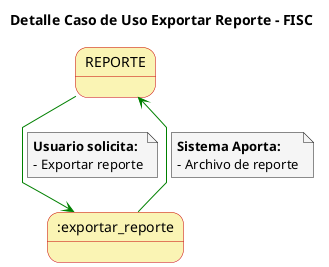 @startuml

skinparam state {
  BackgroundColor #faf4b4
  BorderColor #c90000
}

skinparam note {
  BackgroundColor #f5f5f5
}

skinparam linetype polyline

title Detalle Caso de Uso Exportar Reporte - FISC


REPORTE-[#green]-> :exportar_reporte 
note on link
  **Usuario solicita:**
  - Exportar reporte
end note
  
:exportar_reporte -[#green]-> REPORTE
note on link
  **Sistema Aporta:**
  - Archivo de reporte
end note

@enduml